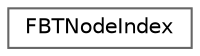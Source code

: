 digraph "Graphical Class Hierarchy"
{
 // INTERACTIVE_SVG=YES
 // LATEX_PDF_SIZE
  bgcolor="transparent";
  edge [fontname=Helvetica,fontsize=10,labelfontname=Helvetica,labelfontsize=10];
  node [fontname=Helvetica,fontsize=10,shape=box,height=0.2,width=0.4];
  rankdir="LR";
  Node0 [id="Node000000",label="FBTNodeIndex",height=0.2,width=0.4,color="grey40", fillcolor="white", style="filled",URL="$d4/da8/structFBTNodeIndex.html",tooltip=" "];
}
